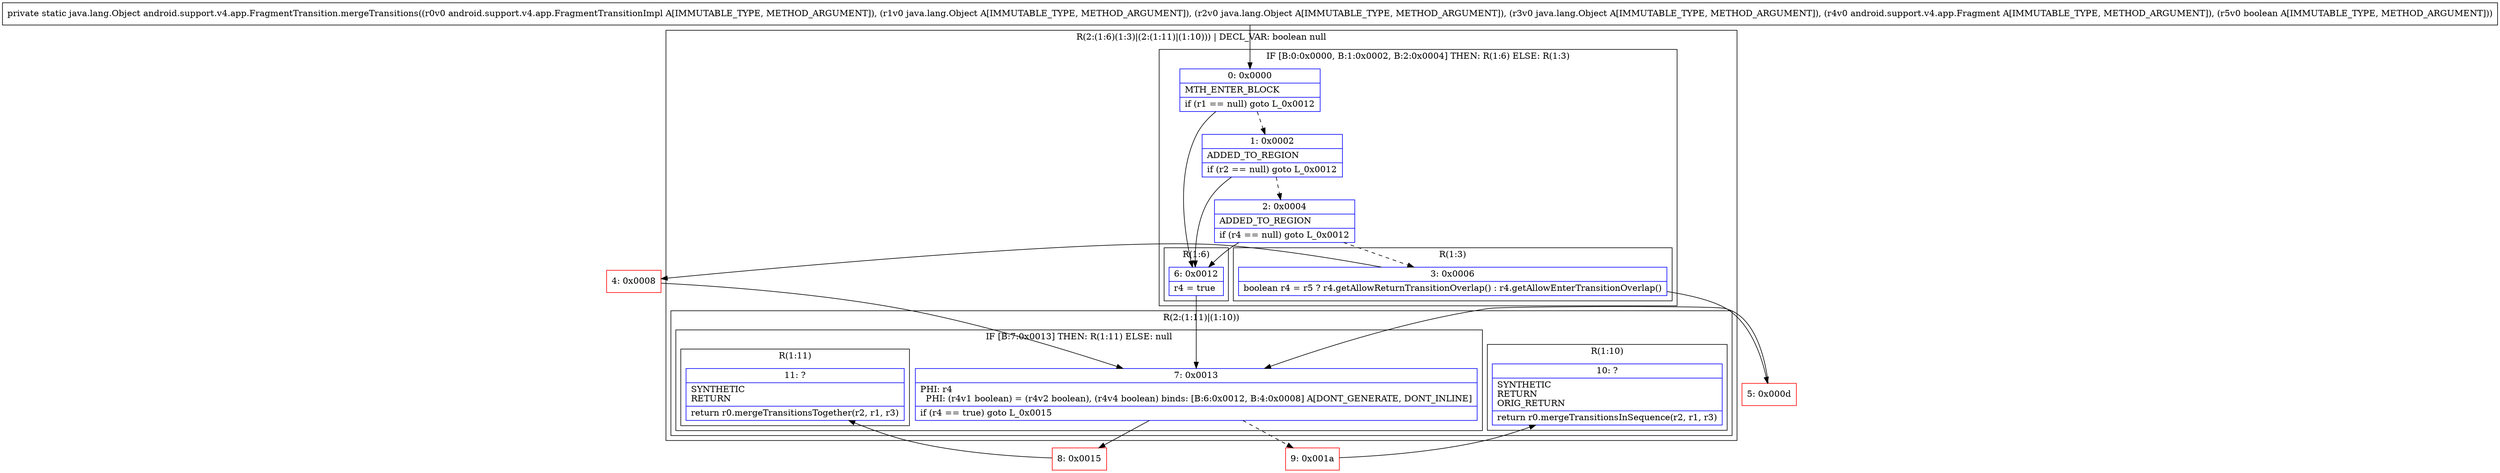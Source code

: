 digraph "CFG forandroid.support.v4.app.FragmentTransition.mergeTransitions(Landroid\/support\/v4\/app\/FragmentTransitionImpl;Ljava\/lang\/Object;Ljava\/lang\/Object;Ljava\/lang\/Object;Landroid\/support\/v4\/app\/Fragment;Z)Ljava\/lang\/Object;" {
subgraph cluster_Region_945729065 {
label = "R(2:(1:6)(1:3)|(2:(1:11)|(1:10))) | DECL_VAR: boolean null\l";
node [shape=record,color=blue];
subgraph cluster_IfRegion_467260189 {
label = "IF [B:0:0x0000, B:1:0x0002, B:2:0x0004] THEN: R(1:6) ELSE: R(1:3)";
node [shape=record,color=blue];
Node_0 [shape=record,label="{0\:\ 0x0000|MTH_ENTER_BLOCK\l|if (r1 == null) goto L_0x0012\l}"];
Node_1 [shape=record,label="{1\:\ 0x0002|ADDED_TO_REGION\l|if (r2 == null) goto L_0x0012\l}"];
Node_2 [shape=record,label="{2\:\ 0x0004|ADDED_TO_REGION\l|if (r4 == null) goto L_0x0012\l}"];
subgraph cluster_Region_459616020 {
label = "R(1:6)";
node [shape=record,color=blue];
Node_6 [shape=record,label="{6\:\ 0x0012|r4 = true\l}"];
}
subgraph cluster_Region_483991501 {
label = "R(1:3)";
node [shape=record,color=blue];
Node_3 [shape=record,label="{3\:\ 0x0006|boolean r4 = r5 ? r4.getAllowReturnTransitionOverlap() : r4.getAllowEnterTransitionOverlap()\l}"];
}
}
subgraph cluster_Region_1186907132 {
label = "R(2:(1:11)|(1:10))";
node [shape=record,color=blue];
subgraph cluster_IfRegion_1481326925 {
label = "IF [B:7:0x0013] THEN: R(1:11) ELSE: null";
node [shape=record,color=blue];
Node_7 [shape=record,label="{7\:\ 0x0013|PHI: r4 \l  PHI: (r4v1 boolean) = (r4v2 boolean), (r4v4 boolean) binds: [B:6:0x0012, B:4:0x0008] A[DONT_GENERATE, DONT_INLINE]\l|if (r4 == true) goto L_0x0015\l}"];
subgraph cluster_Region_363430795 {
label = "R(1:11)";
node [shape=record,color=blue];
Node_11 [shape=record,label="{11\:\ ?|SYNTHETIC\lRETURN\l|return r0.mergeTransitionsTogether(r2, r1, r3)\l}"];
}
}
subgraph cluster_Region_1086188312 {
label = "R(1:10)";
node [shape=record,color=blue];
Node_10 [shape=record,label="{10\:\ ?|SYNTHETIC\lRETURN\lORIG_RETURN\l|return r0.mergeTransitionsInSequence(r2, r1, r3)\l}"];
}
}
}
Node_4 [shape=record,color=red,label="{4\:\ 0x0008}"];
Node_5 [shape=record,color=red,label="{5\:\ 0x000d}"];
Node_8 [shape=record,color=red,label="{8\:\ 0x0015}"];
Node_9 [shape=record,color=red,label="{9\:\ 0x001a}"];
MethodNode[shape=record,label="{private static java.lang.Object android.support.v4.app.FragmentTransition.mergeTransitions((r0v0 android.support.v4.app.FragmentTransitionImpl A[IMMUTABLE_TYPE, METHOD_ARGUMENT]), (r1v0 java.lang.Object A[IMMUTABLE_TYPE, METHOD_ARGUMENT]), (r2v0 java.lang.Object A[IMMUTABLE_TYPE, METHOD_ARGUMENT]), (r3v0 java.lang.Object A[IMMUTABLE_TYPE, METHOD_ARGUMENT]), (r4v0 android.support.v4.app.Fragment A[IMMUTABLE_TYPE, METHOD_ARGUMENT]), (r5v0 boolean A[IMMUTABLE_TYPE, METHOD_ARGUMENT])) }"];
MethodNode -> Node_0;
Node_0 -> Node_1[style=dashed];
Node_0 -> Node_6;
Node_1 -> Node_2[style=dashed];
Node_1 -> Node_6;
Node_2 -> Node_3[style=dashed];
Node_2 -> Node_6;
Node_6 -> Node_7;
Node_3 -> Node_4;
Node_3 -> Node_5;
Node_7 -> Node_8;
Node_7 -> Node_9[style=dashed];
Node_4 -> Node_7;
Node_5 -> Node_7;
Node_8 -> Node_11;
Node_9 -> Node_10;
}

